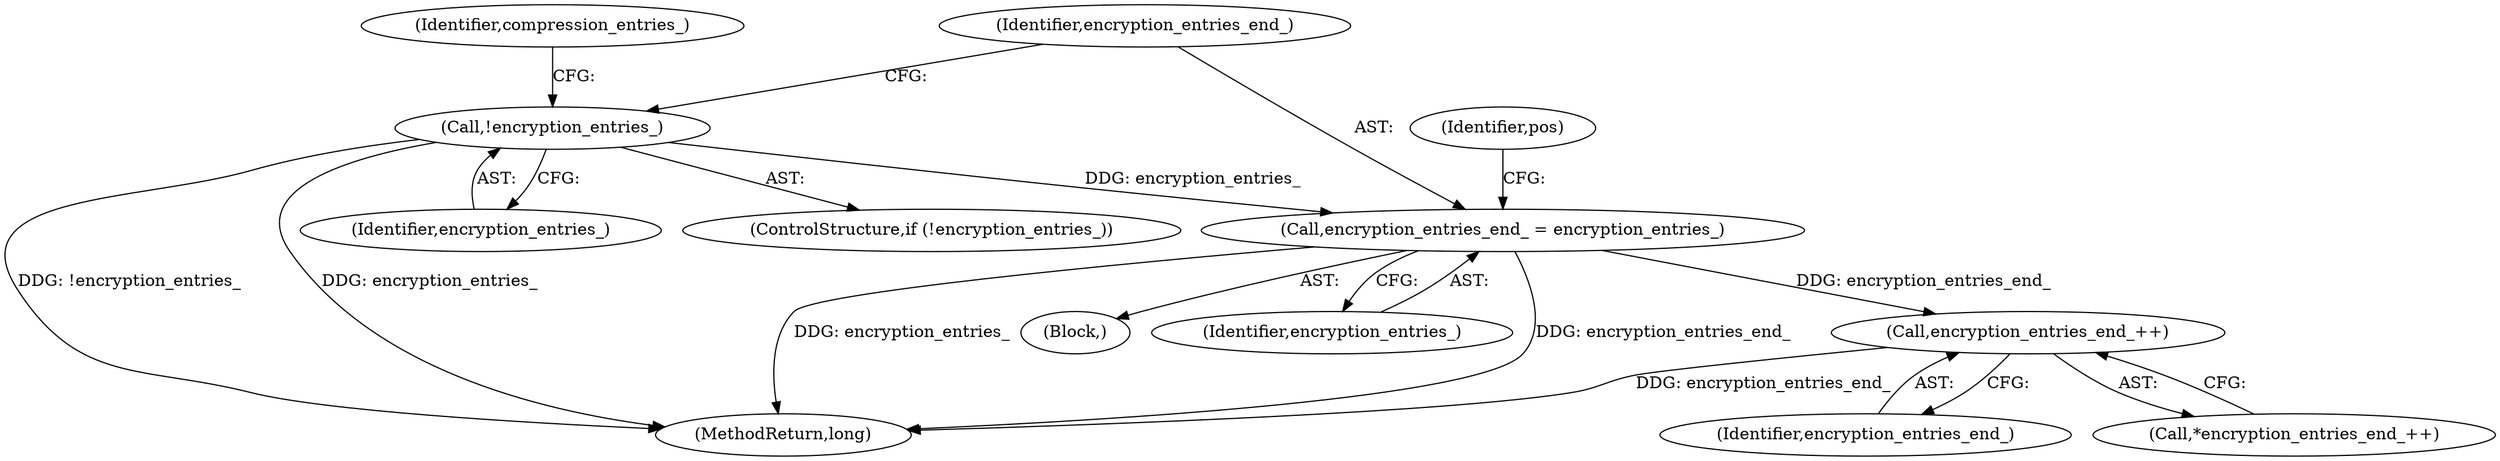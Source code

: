 digraph "0_Android_04839626ed859623901ebd3a5fd483982186b59d_181@API" {
"1000211" [label="(Call,encryption_entries_end_ = encryption_entries_)"];
"1000203" [label="(Call,!encryption_entries_)"];
"1000346" [label="(Call,encryption_entries_end_++)"];
"1000211" [label="(Call,encryption_entries_end_ = encryption_entries_)"];
"1000215" [label="(Identifier,pos)"];
"1000201" [label="(Block,)"];
"1000207" [label="(Identifier,compression_entries_)"];
"1000213" [label="(Identifier,encryption_entries_)"];
"1000204" [label="(Identifier,encryption_entries_)"];
"1000345" [label="(Call,*encryption_entries_end_++)"];
"1000362" [label="(MethodReturn,long)"];
"1000202" [label="(ControlStructure,if (!encryption_entries_))"];
"1000347" [label="(Identifier,encryption_entries_end_)"];
"1000203" [label="(Call,!encryption_entries_)"];
"1000212" [label="(Identifier,encryption_entries_end_)"];
"1000346" [label="(Call,encryption_entries_end_++)"];
"1000211" -> "1000201"  [label="AST: "];
"1000211" -> "1000213"  [label="CFG: "];
"1000212" -> "1000211"  [label="AST: "];
"1000213" -> "1000211"  [label="AST: "];
"1000215" -> "1000211"  [label="CFG: "];
"1000211" -> "1000362"  [label="DDG: encryption_entries_end_"];
"1000211" -> "1000362"  [label="DDG: encryption_entries_"];
"1000203" -> "1000211"  [label="DDG: encryption_entries_"];
"1000211" -> "1000346"  [label="DDG: encryption_entries_end_"];
"1000203" -> "1000202"  [label="AST: "];
"1000203" -> "1000204"  [label="CFG: "];
"1000204" -> "1000203"  [label="AST: "];
"1000207" -> "1000203"  [label="CFG: "];
"1000212" -> "1000203"  [label="CFG: "];
"1000203" -> "1000362"  [label="DDG: !encryption_entries_"];
"1000203" -> "1000362"  [label="DDG: encryption_entries_"];
"1000346" -> "1000345"  [label="AST: "];
"1000346" -> "1000347"  [label="CFG: "];
"1000347" -> "1000346"  [label="AST: "];
"1000345" -> "1000346"  [label="CFG: "];
"1000346" -> "1000362"  [label="DDG: encryption_entries_end_"];
}
